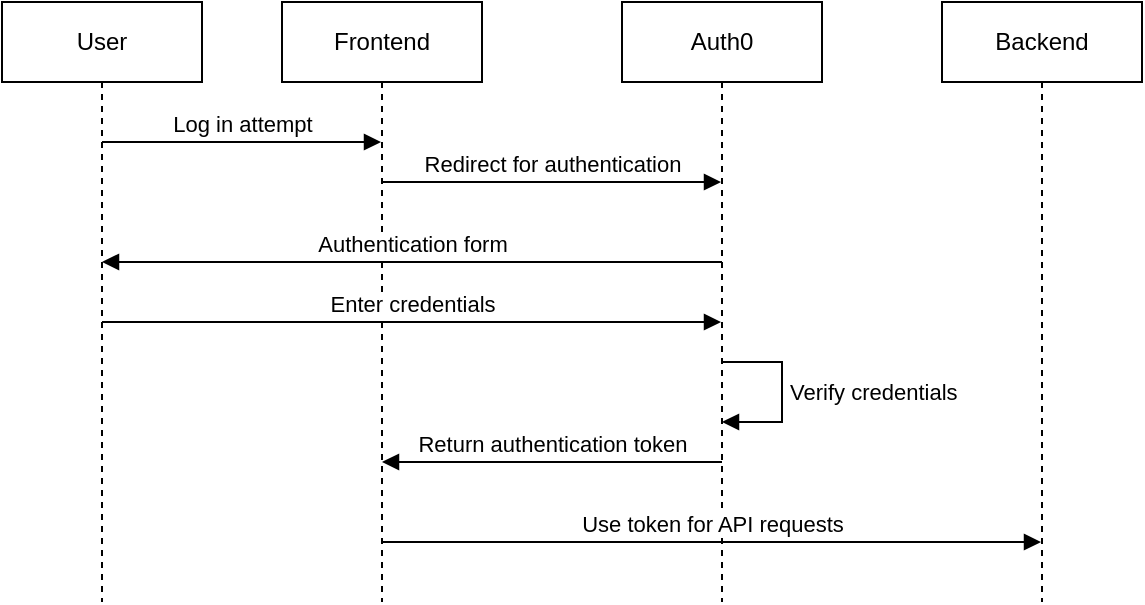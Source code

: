 <mxfile version="24.5.2" type="device">
  <diagram name="Seite-1" id="2l0bHzbHAe2lSTQdAnFo">
    <mxGraphModel dx="782" dy="763" grid="1" gridSize="10" guides="1" tooltips="1" connect="1" arrows="1" fold="1" page="1" pageScale="1" pageWidth="827" pageHeight="1169" math="0" shadow="0">
      <root>
        <mxCell id="0" />
        <mxCell id="1" parent="0" />
        <mxCell id="yVzZtUtBgAXeRgT0bMXJ-1" value="User" style="shape=umlLifeline;perimeter=lifelinePerimeter;whiteSpace=wrap;html=1;container=1;dropTarget=0;collapsible=0;recursiveResize=0;outlineConnect=0;portConstraint=eastwest;newEdgeStyle={&quot;curved&quot;:0,&quot;rounded&quot;:0};" vertex="1" parent="1">
          <mxGeometry x="80" y="120" width="100" height="300" as="geometry" />
        </mxCell>
        <mxCell id="yVzZtUtBgAXeRgT0bMXJ-2" value="Frontend" style="shape=umlLifeline;perimeter=lifelinePerimeter;whiteSpace=wrap;html=1;container=1;dropTarget=0;collapsible=0;recursiveResize=0;outlineConnect=0;portConstraint=eastwest;newEdgeStyle={&quot;curved&quot;:0,&quot;rounded&quot;:0};" vertex="1" parent="1">
          <mxGeometry x="220" y="120" width="100" height="300" as="geometry" />
        </mxCell>
        <mxCell id="yVzZtUtBgAXeRgT0bMXJ-3" value="Auth0" style="shape=umlLifeline;perimeter=lifelinePerimeter;whiteSpace=wrap;html=1;container=1;dropTarget=0;collapsible=0;recursiveResize=0;outlineConnect=0;portConstraint=eastwest;newEdgeStyle={&quot;curved&quot;:0,&quot;rounded&quot;:0};" vertex="1" parent="1">
          <mxGeometry x="390" y="120" width="100" height="300" as="geometry" />
        </mxCell>
        <mxCell id="yVzZtUtBgAXeRgT0bMXJ-4" value="Backend" style="shape=umlLifeline;perimeter=lifelinePerimeter;whiteSpace=wrap;html=1;container=1;dropTarget=0;collapsible=0;recursiveResize=0;outlineConnect=0;portConstraint=eastwest;newEdgeStyle={&quot;curved&quot;:0,&quot;rounded&quot;:0};" vertex="1" parent="1">
          <mxGeometry x="550" y="120" width="100" height="300" as="geometry" />
        </mxCell>
        <mxCell id="yVzZtUtBgAXeRgT0bMXJ-5" value="Log in attempt" style="html=1;verticalAlign=bottom;endArrow=block;curved=0;rounded=0;" edge="1" parent="1" target="yVzZtUtBgAXeRgT0bMXJ-2">
          <mxGeometry width="80" relative="1" as="geometry">
            <mxPoint x="130" y="190" as="sourcePoint" />
            <mxPoint x="210" y="190" as="targetPoint" />
          </mxGeometry>
        </mxCell>
        <mxCell id="yVzZtUtBgAXeRgT0bMXJ-6" value="Redirect for authentication" style="html=1;verticalAlign=bottom;endArrow=block;curved=0;rounded=0;" edge="1" parent="1" target="yVzZtUtBgAXeRgT0bMXJ-3">
          <mxGeometry width="80" relative="1" as="geometry">
            <mxPoint x="270" y="210" as="sourcePoint" />
            <mxPoint x="420" y="210" as="targetPoint" />
          </mxGeometry>
        </mxCell>
        <mxCell id="yVzZtUtBgAXeRgT0bMXJ-7" value="Authentication form" style="html=1;verticalAlign=bottom;endArrow=none;curved=0;rounded=0;startArrow=block;startFill=1;endFill=0;" edge="1" parent="1" source="yVzZtUtBgAXeRgT0bMXJ-1">
          <mxGeometry width="80" relative="1" as="geometry">
            <mxPoint x="270" y="250" as="sourcePoint" />
            <mxPoint x="440" y="250" as="targetPoint" />
          </mxGeometry>
        </mxCell>
        <mxCell id="yVzZtUtBgAXeRgT0bMXJ-10" value="Enter credentials" style="html=1;verticalAlign=bottom;endArrow=block;curved=0;rounded=0;" edge="1" parent="1" target="yVzZtUtBgAXeRgT0bMXJ-3">
          <mxGeometry width="80" relative="1" as="geometry">
            <mxPoint x="130" y="280" as="sourcePoint" />
            <mxPoint x="300" y="280" as="targetPoint" />
          </mxGeometry>
        </mxCell>
        <mxCell id="yVzZtUtBgAXeRgT0bMXJ-13" value="Verify credentials" style="html=1;align=left;spacingLeft=2;endArrow=block;rounded=0;edgeStyle=orthogonalEdgeStyle;curved=0;rounded=0;entryX=0.5;entryY=0.7;entryDx=0;entryDy=0;entryPerimeter=0;" edge="1" target="yVzZtUtBgAXeRgT0bMXJ-3" parent="1">
          <mxGeometry relative="1" as="geometry">
            <mxPoint x="440" y="300" as="sourcePoint" />
            <Array as="points">
              <mxPoint x="470" y="300" />
              <mxPoint x="470" y="330" />
            </Array>
            <mxPoint x="445" y="330" as="targetPoint" />
          </mxGeometry>
        </mxCell>
        <mxCell id="yVzZtUtBgAXeRgT0bMXJ-15" value="Return authentication token" style="html=1;verticalAlign=bottom;endArrow=none;curved=0;rounded=0;startArrow=block;startFill=1;endFill=0;" edge="1" parent="1" source="yVzZtUtBgAXeRgT0bMXJ-2">
          <mxGeometry width="80" relative="1" as="geometry">
            <mxPoint x="130" y="350" as="sourcePoint" />
            <mxPoint x="440" y="350" as="targetPoint" />
          </mxGeometry>
        </mxCell>
        <mxCell id="yVzZtUtBgAXeRgT0bMXJ-16" value="Use token for API requests" style="html=1;verticalAlign=bottom;endArrow=block;curved=0;rounded=0;" edge="1" parent="1">
          <mxGeometry width="80" relative="1" as="geometry">
            <mxPoint x="270" y="390" as="sourcePoint" />
            <mxPoint x="599.5" y="390" as="targetPoint" />
          </mxGeometry>
        </mxCell>
      </root>
    </mxGraphModel>
  </diagram>
</mxfile>
